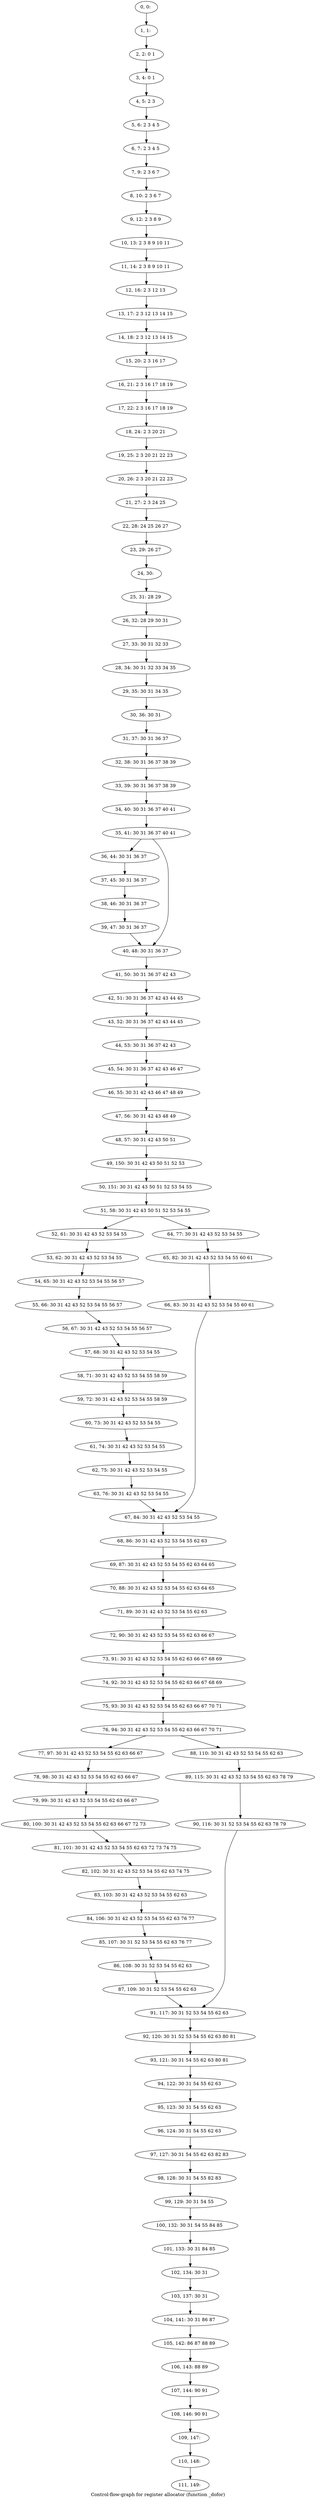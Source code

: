 digraph G {
graph [label="Control-flow-graph for register allocator (function _dofor)"]
0[label="0, 0: "];
1[label="1, 1: "];
2[label="2, 2: 0 1 "];
3[label="3, 4: 0 1 "];
4[label="4, 5: 2 3 "];
5[label="5, 6: 2 3 4 5 "];
6[label="6, 7: 2 3 4 5 "];
7[label="7, 9: 2 3 6 7 "];
8[label="8, 10: 2 3 6 7 "];
9[label="9, 12: 2 3 8 9 "];
10[label="10, 13: 2 3 8 9 10 11 "];
11[label="11, 14: 2 3 8 9 10 11 "];
12[label="12, 16: 2 3 12 13 "];
13[label="13, 17: 2 3 12 13 14 15 "];
14[label="14, 18: 2 3 12 13 14 15 "];
15[label="15, 20: 2 3 16 17 "];
16[label="16, 21: 2 3 16 17 18 19 "];
17[label="17, 22: 2 3 16 17 18 19 "];
18[label="18, 24: 2 3 20 21 "];
19[label="19, 25: 2 3 20 21 22 23 "];
20[label="20, 26: 2 3 20 21 22 23 "];
21[label="21, 27: 2 3 24 25 "];
22[label="22, 28: 24 25 26 27 "];
23[label="23, 29: 26 27 "];
24[label="24, 30: "];
25[label="25, 31: 28 29 "];
26[label="26, 32: 28 29 30 31 "];
27[label="27, 33: 30 31 32 33 "];
28[label="28, 34: 30 31 32 33 34 35 "];
29[label="29, 35: 30 31 34 35 "];
30[label="30, 36: 30 31 "];
31[label="31, 37: 30 31 36 37 "];
32[label="32, 38: 30 31 36 37 38 39 "];
33[label="33, 39: 30 31 36 37 38 39 "];
34[label="34, 40: 30 31 36 37 40 41 "];
35[label="35, 41: 30 31 36 37 40 41 "];
36[label="36, 44: 30 31 36 37 "];
37[label="37, 45: 30 31 36 37 "];
38[label="38, 46: 30 31 36 37 "];
39[label="39, 47: 30 31 36 37 "];
40[label="40, 48: 30 31 36 37 "];
41[label="41, 50: 30 31 36 37 42 43 "];
42[label="42, 51: 30 31 36 37 42 43 44 45 "];
43[label="43, 52: 30 31 36 37 42 43 44 45 "];
44[label="44, 53: 30 31 36 37 42 43 "];
45[label="45, 54: 30 31 36 37 42 43 46 47 "];
46[label="46, 55: 30 31 42 43 46 47 48 49 "];
47[label="47, 56: 30 31 42 43 48 49 "];
48[label="48, 57: 30 31 42 43 50 51 "];
49[label="49, 150: 30 31 42 43 50 51 52 53 "];
50[label="50, 151: 30 31 42 43 50 51 52 53 54 55 "];
51[label="51, 58: 30 31 42 43 50 51 52 53 54 55 "];
52[label="52, 61: 30 31 42 43 52 53 54 55 "];
53[label="53, 62: 30 31 42 43 52 53 54 55 "];
54[label="54, 65: 30 31 42 43 52 53 54 55 56 57 "];
55[label="55, 66: 30 31 42 43 52 53 54 55 56 57 "];
56[label="56, 67: 30 31 42 43 52 53 54 55 56 57 "];
57[label="57, 68: 30 31 42 43 52 53 54 55 "];
58[label="58, 71: 30 31 42 43 52 53 54 55 58 59 "];
59[label="59, 72: 30 31 42 43 52 53 54 55 58 59 "];
60[label="60, 73: 30 31 42 43 52 53 54 55 "];
61[label="61, 74: 30 31 42 43 52 53 54 55 "];
62[label="62, 75: 30 31 42 43 52 53 54 55 "];
63[label="63, 76: 30 31 42 43 52 53 54 55 "];
64[label="64, 77: 30 31 42 43 52 53 54 55 "];
65[label="65, 82: 30 31 42 43 52 53 54 55 60 61 "];
66[label="66, 83: 30 31 42 43 52 53 54 55 60 61 "];
67[label="67, 84: 30 31 42 43 52 53 54 55 "];
68[label="68, 86: 30 31 42 43 52 53 54 55 62 63 "];
69[label="69, 87: 30 31 42 43 52 53 54 55 62 63 64 65 "];
70[label="70, 88: 30 31 42 43 52 53 54 55 62 63 64 65 "];
71[label="71, 89: 30 31 42 43 52 53 54 55 62 63 "];
72[label="72, 90: 30 31 42 43 52 53 54 55 62 63 66 67 "];
73[label="73, 91: 30 31 42 43 52 53 54 55 62 63 66 67 68 69 "];
74[label="74, 92: 30 31 42 43 52 53 54 55 62 63 66 67 68 69 "];
75[label="75, 93: 30 31 42 43 52 53 54 55 62 63 66 67 70 71 "];
76[label="76, 94: 30 31 42 43 52 53 54 55 62 63 66 67 70 71 "];
77[label="77, 97: 30 31 42 43 52 53 54 55 62 63 66 67 "];
78[label="78, 98: 30 31 42 43 52 53 54 55 62 63 66 67 "];
79[label="79, 99: 30 31 42 43 52 53 54 55 62 63 66 67 "];
80[label="80, 100: 30 31 42 43 52 53 54 55 62 63 66 67 72 73 "];
81[label="81, 101: 30 31 42 43 52 53 54 55 62 63 72 73 74 75 "];
82[label="82, 102: 30 31 42 43 52 53 54 55 62 63 74 75 "];
83[label="83, 103: 30 31 42 43 52 53 54 55 62 63 "];
84[label="84, 106: 30 31 42 43 52 53 54 55 62 63 76 77 "];
85[label="85, 107: 30 31 52 53 54 55 62 63 76 77 "];
86[label="86, 108: 30 31 52 53 54 55 62 63 "];
87[label="87, 109: 30 31 52 53 54 55 62 63 "];
88[label="88, 110: 30 31 42 43 52 53 54 55 62 63 "];
89[label="89, 115: 30 31 42 43 52 53 54 55 62 63 78 79 "];
90[label="90, 116: 30 31 52 53 54 55 62 63 78 79 "];
91[label="91, 117: 30 31 52 53 54 55 62 63 "];
92[label="92, 120: 30 31 52 53 54 55 62 63 80 81 "];
93[label="93, 121: 30 31 54 55 62 63 80 81 "];
94[label="94, 122: 30 31 54 55 62 63 "];
95[label="95, 123: 30 31 54 55 62 63 "];
96[label="96, 124: 30 31 54 55 62 63 "];
97[label="97, 127: 30 31 54 55 62 63 82 83 "];
98[label="98, 128: 30 31 54 55 82 83 "];
99[label="99, 129: 30 31 54 55 "];
100[label="100, 132: 30 31 54 55 84 85 "];
101[label="101, 133: 30 31 84 85 "];
102[label="102, 134: 30 31 "];
103[label="103, 137: 30 31 "];
104[label="104, 141: 30 31 86 87 "];
105[label="105, 142: 86 87 88 89 "];
106[label="106, 143: 88 89 "];
107[label="107, 144: 90 91 "];
108[label="108, 146: 90 91 "];
109[label="109, 147: "];
110[label="110, 148: "];
111[label="111, 149: "];
0->1 ;
1->2 ;
2->3 ;
3->4 ;
4->5 ;
5->6 ;
6->7 ;
7->8 ;
8->9 ;
9->10 ;
10->11 ;
11->12 ;
12->13 ;
13->14 ;
14->15 ;
15->16 ;
16->17 ;
17->18 ;
18->19 ;
19->20 ;
20->21 ;
21->22 ;
22->23 ;
23->24 ;
24->25 ;
25->26 ;
26->27 ;
27->28 ;
28->29 ;
29->30 ;
30->31 ;
31->32 ;
32->33 ;
33->34 ;
34->35 ;
35->36 ;
35->40 ;
36->37 ;
37->38 ;
38->39 ;
39->40 ;
40->41 ;
41->42 ;
42->43 ;
43->44 ;
44->45 ;
45->46 ;
46->47 ;
47->48 ;
48->49 ;
49->50 ;
50->51 ;
51->52 ;
51->64 ;
52->53 ;
53->54 ;
54->55 ;
55->56 ;
56->57 ;
57->58 ;
58->59 ;
59->60 ;
60->61 ;
61->62 ;
62->63 ;
63->67 ;
64->65 ;
65->66 ;
66->67 ;
67->68 ;
68->69 ;
69->70 ;
70->71 ;
71->72 ;
72->73 ;
73->74 ;
74->75 ;
75->76 ;
76->77 ;
76->88 ;
77->78 ;
78->79 ;
79->80 ;
80->81 ;
81->82 ;
82->83 ;
83->84 ;
84->85 ;
85->86 ;
86->87 ;
87->91 ;
88->89 ;
89->90 ;
90->91 ;
91->92 ;
92->93 ;
93->94 ;
94->95 ;
95->96 ;
96->97 ;
97->98 ;
98->99 ;
99->100 ;
100->101 ;
101->102 ;
102->103 ;
103->104 ;
104->105 ;
105->106 ;
106->107 ;
107->108 ;
108->109 ;
109->110 ;
110->111 ;
}
